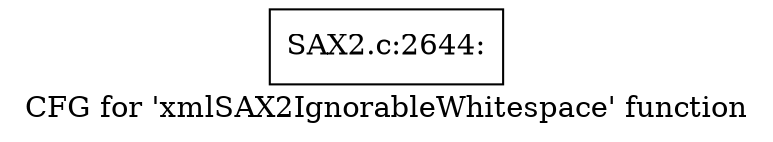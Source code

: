 digraph "CFG for 'xmlSAX2IgnorableWhitespace' function" {
	label="CFG for 'xmlSAX2IgnorableWhitespace' function";

	Node0x4278330 [shape=record,label="{SAX2.c:2644:}"];
}
